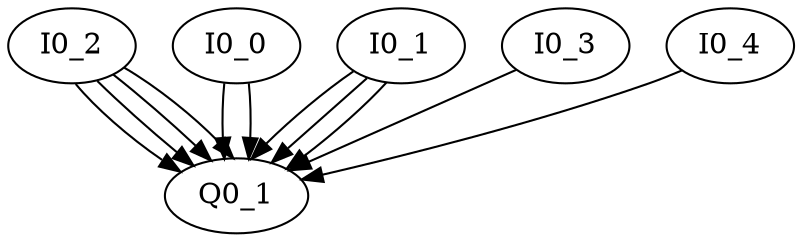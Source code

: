 digraph StateDiagram {
  "I0_2" -> "Q0_1";
  "I0_2" -> "Q0_1";
  "I0_0" -> "Q0_1";
  "I0_1" -> "Q0_1";
  "I0_2" -> "Q0_1";
  "I0_3" -> "Q0_1";
  "I0_4" -> "Q0_1";
  "I0_0" -> "Q0_1";
  "I0_1" -> "Q0_1";
  "I0_1" -> "Q0_1";
  "I0_2" -> "Q0_1";
}
